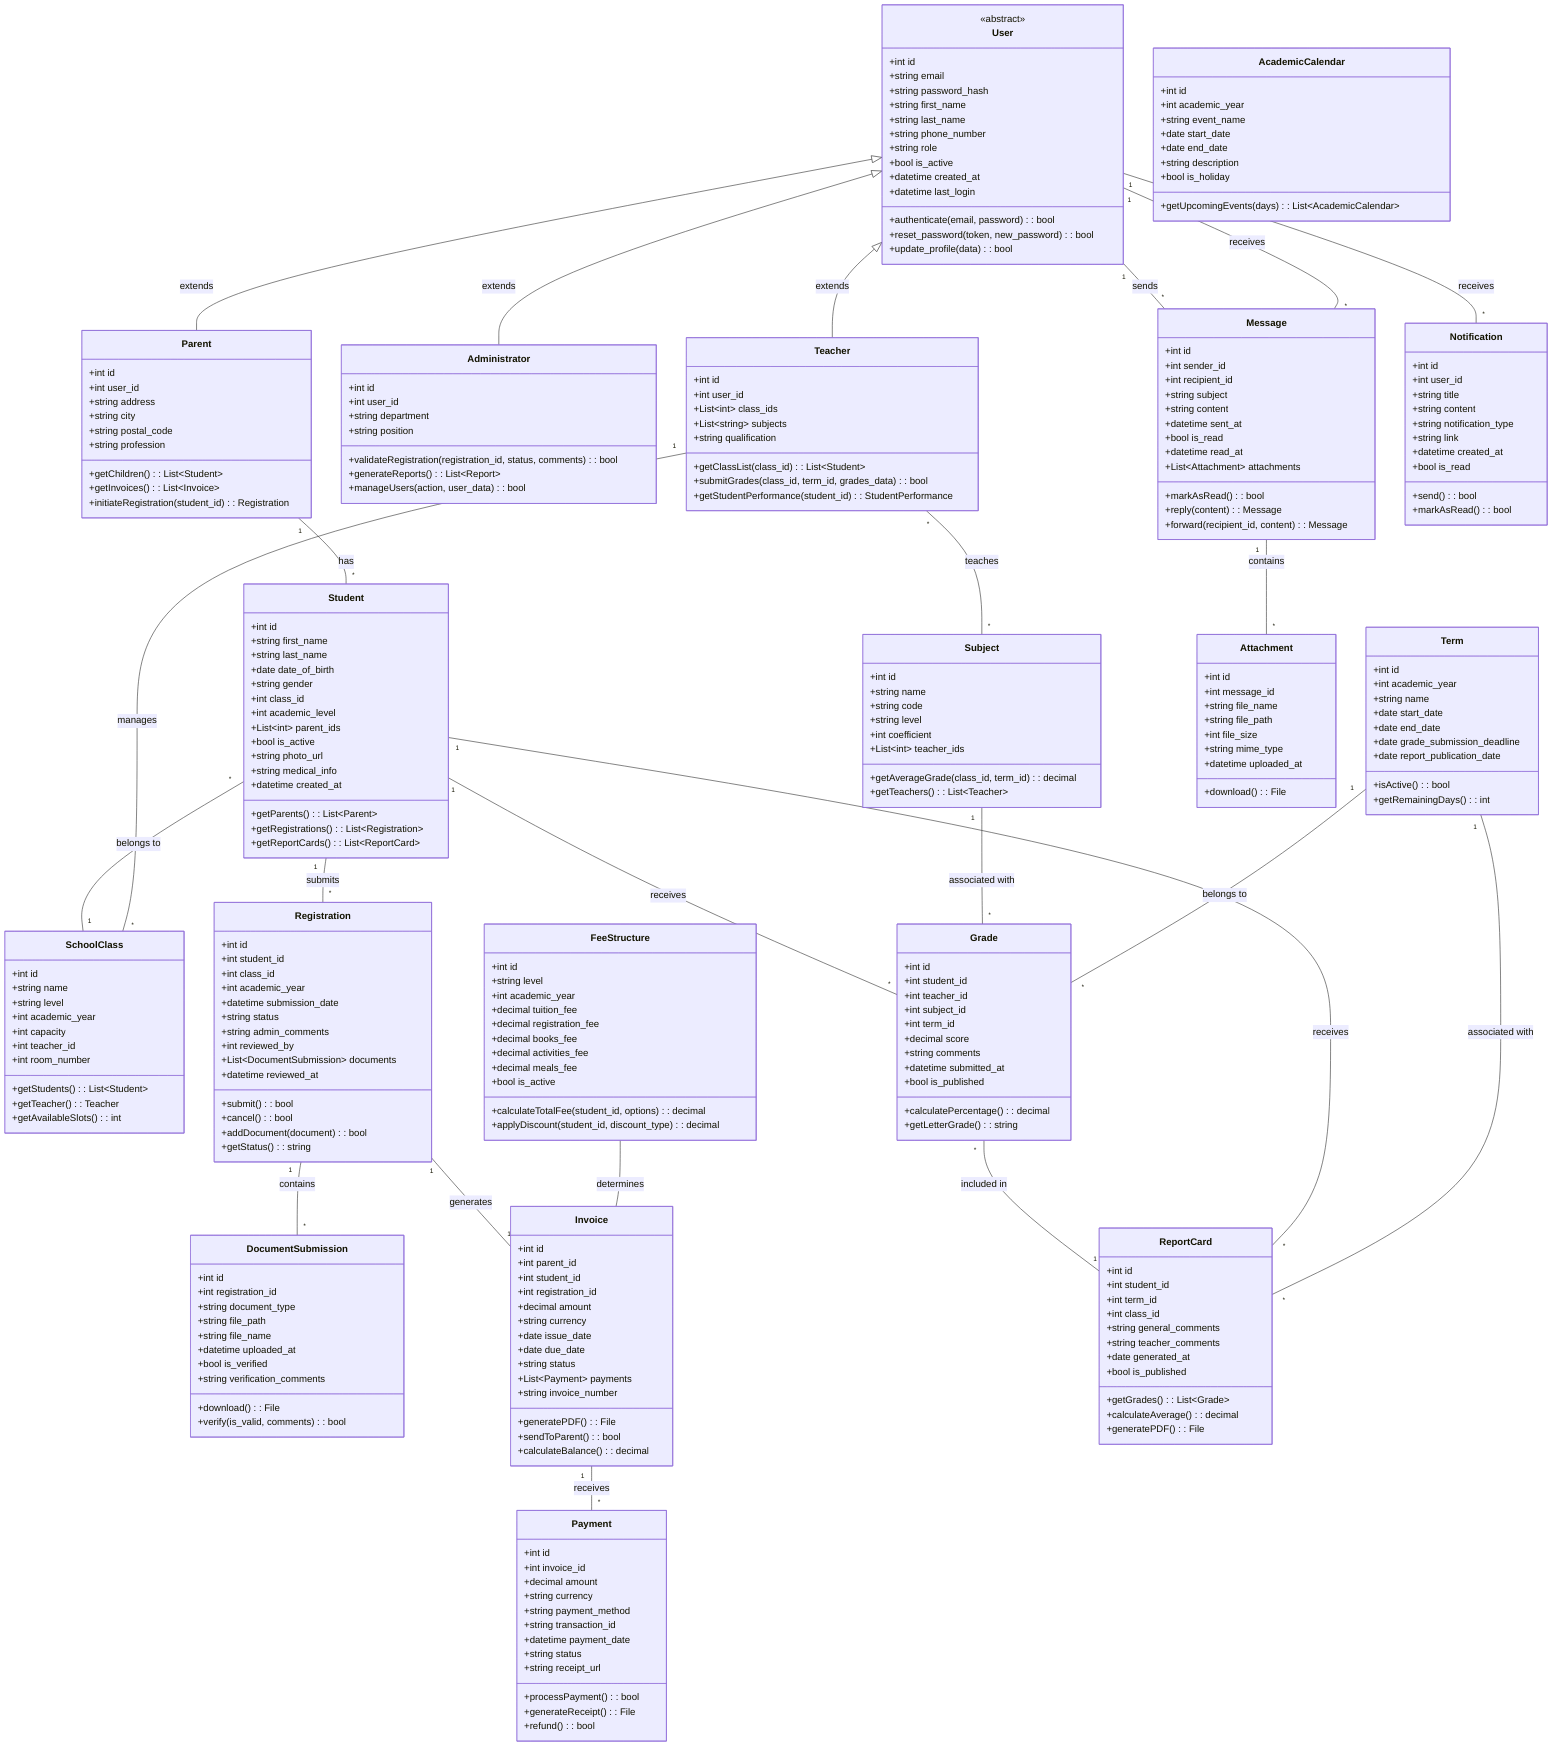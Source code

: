 classDiagram
    class User {
        <<abstract>>
        +int id
        +string email
        +string password_hash
        +string first_name
        +string last_name
        +string phone_number
        +string role
        +bool is_active
        +datetime created_at
        +datetime last_login
        +authenticate(email, password): bool
        +reset_password(token, new_password): bool
        +update_profile(data): bool
    }
    
    class Parent {
        +int id
        +int user_id
        +string address
        +string city
        +string postal_code
        +string profession
        +getChildren(): List~Student~
        +getInvoices(): List~Invoice~
        +initiateRegistration(student_id): Registration
    }
    
    class Administrator {
        +int id
        +int user_id
        +string department
        +string position
        +validateRegistration(registration_id, status, comments): bool
        +generateReports(): List~Report~
        +manageUsers(action, user_data): bool
    }
    
    class Teacher {
        +int id
        +int user_id
        +List~int~ class_ids
        +List~string~ subjects
        +string qualification
        +getClassList(class_id): List~Student~
        +submitGrades(class_id, term_id, grades_data): bool
        +getStudentPerformance(student_id): StudentPerformance
    }
    
    class Student {
        +int id
        +string first_name
        +string last_name
        +date date_of_birth
        +string gender
        +int class_id
        +int academic_level
        +List~int~ parent_ids
        +bool is_active
        +string photo_url
        +string medical_info
        +datetime created_at
        +getParents(): List~Parent~
        +getRegistrations(): List~Registration~
        +getReportCards(): List~ReportCard~
    }
    
    class SchoolClass {
        +int id
        +string name
        +string level
        +int academic_year
        +int capacity
        +int teacher_id
        +int room_number
        +getStudents(): List~Student~
        +getTeacher(): Teacher
        +getAvailableSlots(): int
    }
    
    class Registration {
        +int id
        +int student_id
        +int class_id
        +int academic_year
        +datetime submission_date
        +string status
        +string admin_comments
        +int reviewed_by
        +List~DocumentSubmission~ documents
        +datetime reviewed_at
        +submit(): bool
        +cancel(): bool
        +addDocument(document): bool
        +getStatus(): string
    }
    
    class DocumentSubmission {
        +int id
        +int registration_id
        +string document_type
        +string file_path
        +string file_name
        +datetime uploaded_at
        +bool is_verified
        +string verification_comments
        +download(): File
        +verify(is_valid, comments): bool
    }
    
    class Invoice {
        +int id
        +int parent_id
        +int student_id
        +int registration_id
        +decimal amount
        +string currency
        +date issue_date
        +date due_date
        +string status
        +List~Payment~ payments
        +string invoice_number
        +generatePDF(): File
        +sendToParent(): bool
        +calculateBalance(): decimal
    }
    
    class Payment {
        +int id
        +int invoice_id
        +decimal amount
        +string currency
        +string payment_method
        +string transaction_id
        +datetime payment_date
        +string status
        +string receipt_url
        +processPayment(): bool
        +generateReceipt(): File
        +refund(): bool
    }
    
    class FeeStructure {
        +int id
        +string level
        +int academic_year
        +decimal tuition_fee
        +decimal registration_fee
        +decimal books_fee
        +decimal activities_fee
        +decimal meals_fee
        +bool is_active
        +calculateTotalFee(student_id, options): decimal
        +applyDiscount(student_id, discount_type): decimal
    }
    
    class Term {
        +int id
        +int academic_year
        +string name
        +date start_date
        +date end_date
        +date grade_submission_deadline
        +date report_publication_date
        +isActive(): bool
        +getRemainingDays(): int
    }
    
    class Grade {
        +int id
        +int student_id
        +int teacher_id
        +int subject_id
        +int term_id
        +decimal score
        +string comments
        +datetime submitted_at
        +bool is_published
        +calculatePercentage(): decimal
        +getLetterGrade(): string
    }
    
    class Subject {
        +int id
        +string name
        +string code
        +string level
        +int coefficient
        +List~int~ teacher_ids
        +getAverageGrade(class_id, term_id): decimal
        +getTeachers(): List~Teacher~
    }
    
    class ReportCard {
        +int id
        +int student_id
        +int term_id
        +int class_id
        +string general_comments
        +string teacher_comments
        +date generated_at
        +bool is_published
        +getGrades(): List~Grade~
        +calculateAverage(): decimal
        +generatePDF(): File
    }
    
    class Message {
        +int id
        +int sender_id
        +int recipient_id
        +string subject
        +string content
        +datetime sent_at
        +bool is_read
        +datetime read_at
        +List~Attachment~ attachments
        +markAsRead(): bool
        +reply(content): Message
        +forward(recipient_id, content): Message
    }
    
    class Attachment {
        +int id
        +int message_id
        +string file_name
        +string file_path
        +int file_size
        +string mime_type
        +datetime uploaded_at
        +download(): File
    }
    
    class Notification {
        +int id
        +int user_id
        +string title
        +string content
        +string notification_type
        +string link
        +datetime created_at
        +bool is_read
        +send(): bool
        +markAsRead(): bool
    }
    
    class AcademicCalendar {
        +int id
        +int academic_year
        +string event_name
        +date start_date
        +date end_date
        +string description
        +bool is_holiday
        +getUpcomingEvents(days): List~AcademicCalendar~
    }
    
    %% Relationships
    User <|-- Parent : extends
    User <|-- Administrator : extends
    User <|-- Teacher : extends
    
    Parent "1" -- "*" Student : has
    Student "*" -- "1" SchoolClass : belongs to
    Teacher "1" -- "*" SchoolClass : manages
    Teacher "*" -- "*" Subject : teaches
    
    Student "1" -- "*" Registration : submits
    Registration "1" -- "*" DocumentSubmission : contains
    Registration "1" -- "1" Invoice : generates
    Invoice "1" -- "*" Payment : receives
    
    FeeStructure -- Invoice : determines
    
    Student "1" -- "*" Grade : receives
    Subject "1" -- "*" Grade : associated with
    Term "1" -- "*" Grade : belongs to
    
    Grade "*" -- "1" ReportCard : included in
    Student "1" -- "*" ReportCard : receives
    Term "1" -- "*" ReportCard : associated with
    
    User "1" -- "*" Message : sends
    User "1" -- "*" Message : receives
    Message "1" -- "*" Attachment : contains
    
    User "1" -- "*" Notification : receives